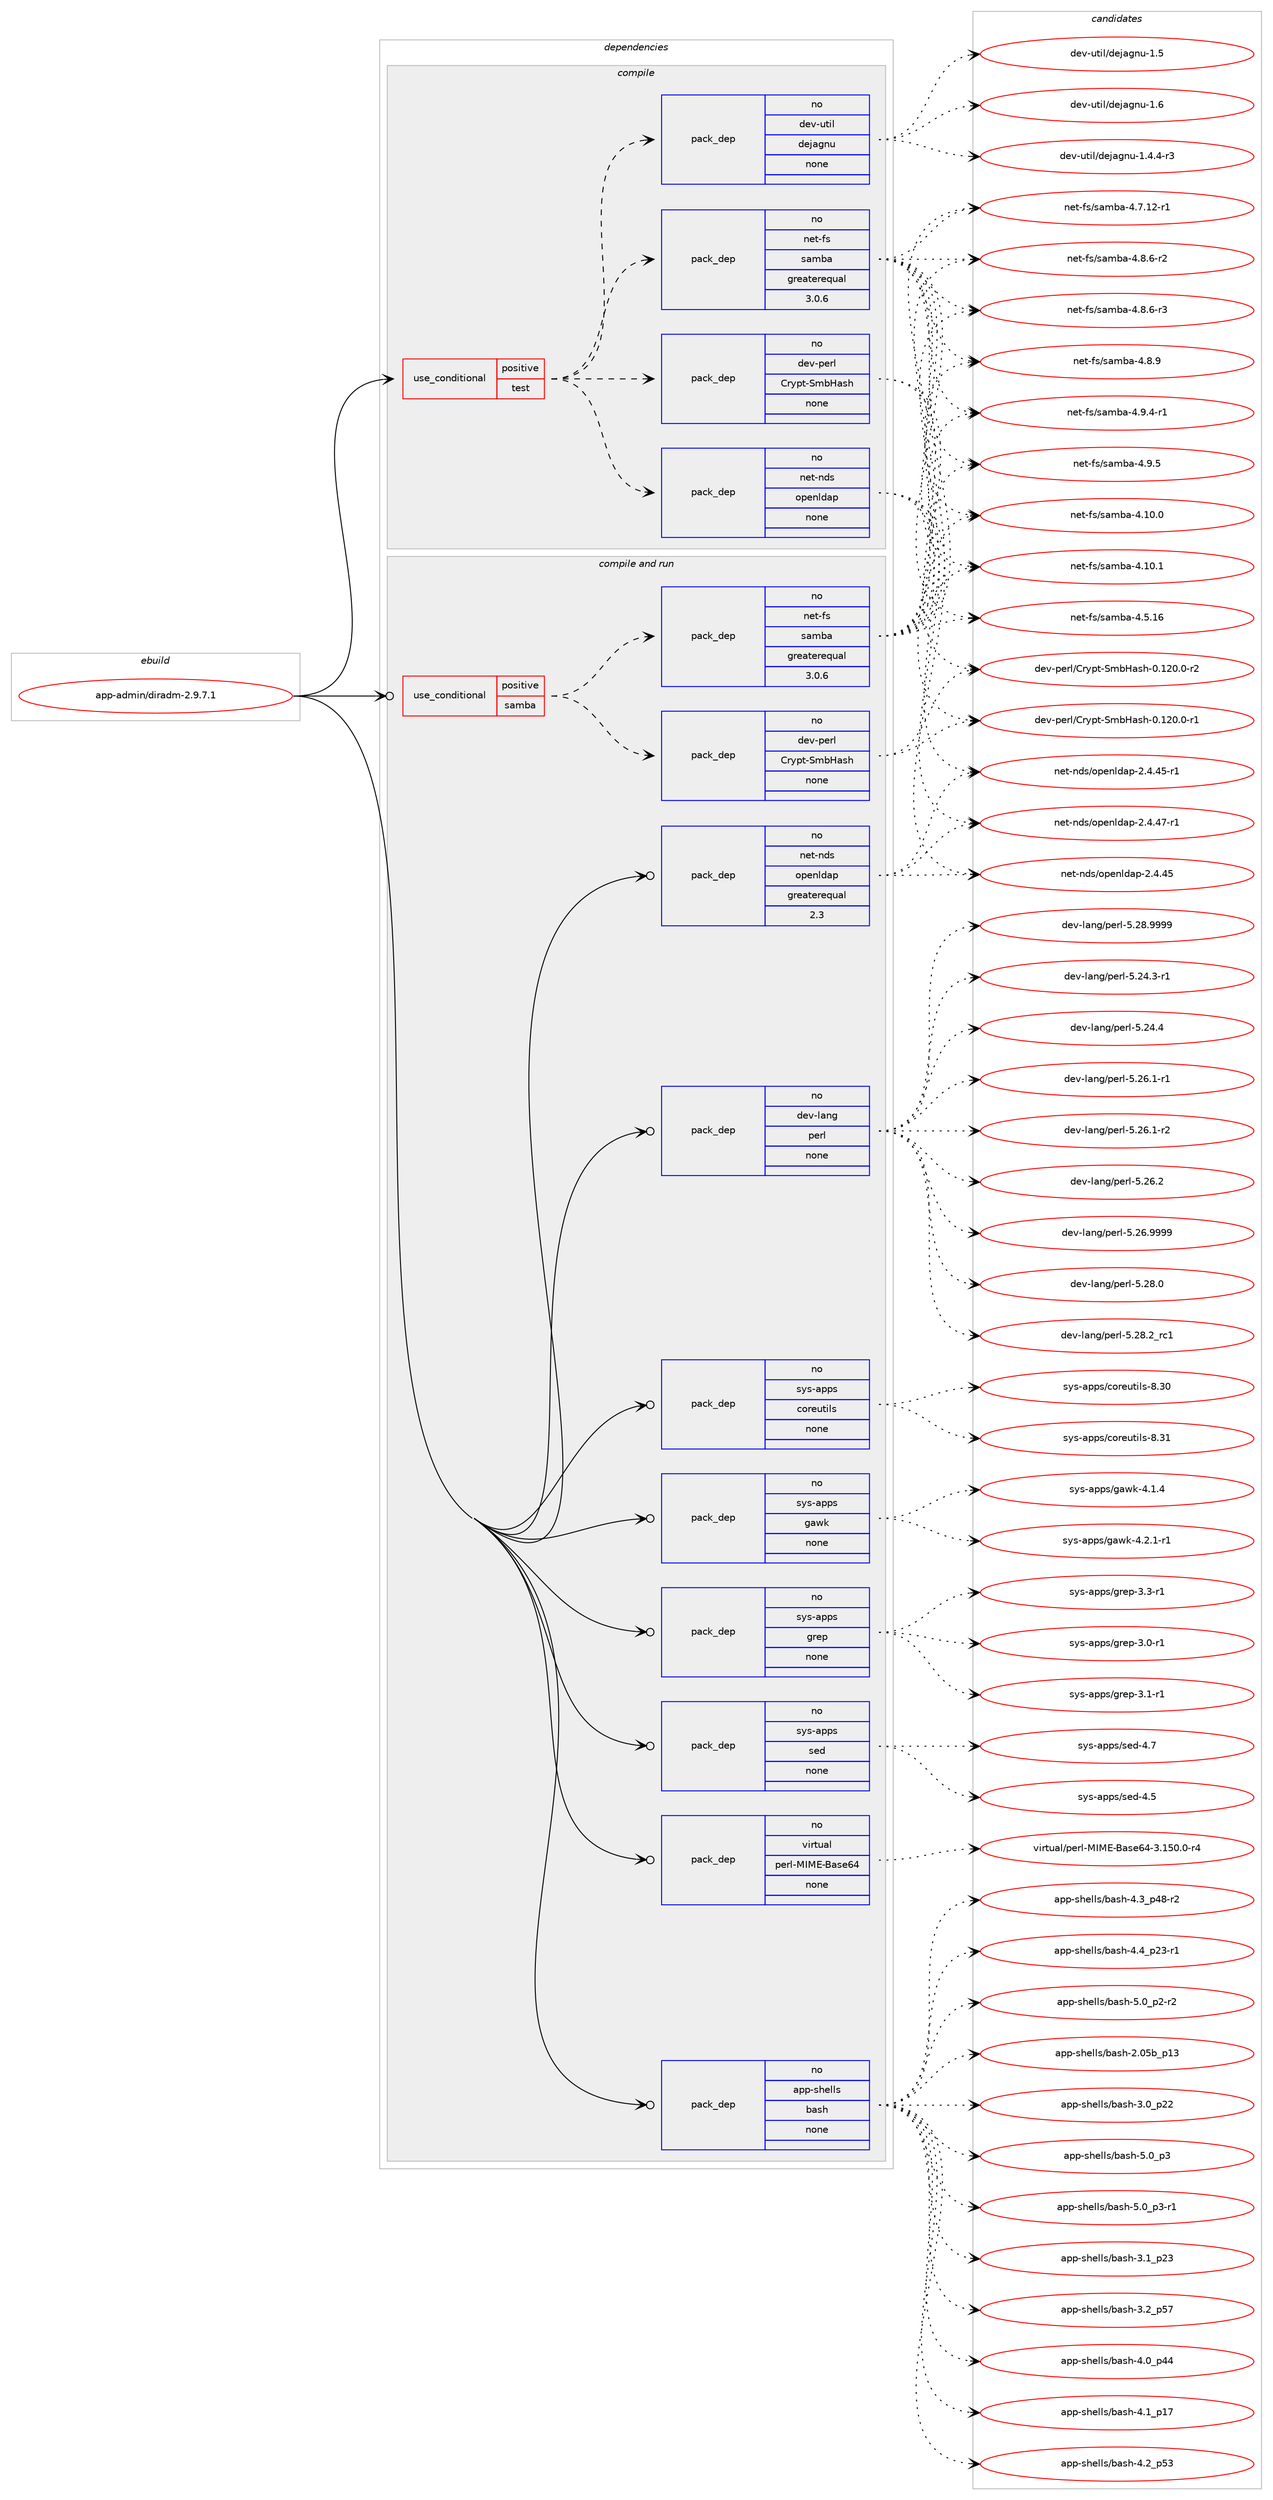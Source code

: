 digraph prolog {

# *************
# Graph options
# *************

newrank=true;
concentrate=true;
compound=true;
graph [rankdir=LR,fontname=Helvetica,fontsize=10,ranksep=1.5];#, ranksep=2.5, nodesep=0.2];
edge  [arrowhead=vee];
node  [fontname=Helvetica,fontsize=10];

# **********
# The ebuild
# **********

subgraph cluster_leftcol {
color=gray;
rank=same;
label=<<i>ebuild</i>>;
id [label="app-admin/diradm-2.9.7.1", color=red, width=4, href="../app-admin/diradm-2.9.7.1.svg"];
}

# ****************
# The dependencies
# ****************

subgraph cluster_midcol {
color=gray;
label=<<i>dependencies</i>>;
subgraph cluster_compile {
fillcolor="#eeeeee";
style=filled;
label=<<i>compile</i>>;
subgraph cond1 {
dependency4 [label=<<TABLE BORDER="0" CELLBORDER="1" CELLSPACING="0" CELLPADDING="4"><TR><TD ROWSPAN="3" CELLPADDING="10">use_conditional</TD></TR><TR><TD>positive</TD></TR><TR><TD>test</TD></TR></TABLE>>, shape=none, color=red];
subgraph pack4 {
dependency5 [label=<<TABLE BORDER="0" CELLBORDER="1" CELLSPACING="0" CELLPADDING="4" WIDTH="220"><TR><TD ROWSPAN="6" CELLPADDING="30">pack_dep</TD></TR><TR><TD WIDTH="110">no</TD></TR><TR><TD>dev-perl</TD></TR><TR><TD>Crypt-SmbHash</TD></TR><TR><TD>none</TD></TR><TR><TD></TD></TR></TABLE>>, shape=none, color=blue];
}
dependency4:e -> dependency5:w [weight=20,style="dashed",arrowhead="vee"];
subgraph pack5 {
dependency6 [label=<<TABLE BORDER="0" CELLBORDER="1" CELLSPACING="0" CELLPADDING="4" WIDTH="220"><TR><TD ROWSPAN="6" CELLPADDING="30">pack_dep</TD></TR><TR><TD WIDTH="110">no</TD></TR><TR><TD>net-fs</TD></TR><TR><TD>samba</TD></TR><TR><TD>greaterequal</TD></TR><TR><TD>3.0.6</TD></TR></TABLE>>, shape=none, color=blue];
}
dependency4:e -> dependency6:w [weight=20,style="dashed",arrowhead="vee"];
subgraph pack6 {
dependency7 [label=<<TABLE BORDER="0" CELLBORDER="1" CELLSPACING="0" CELLPADDING="4" WIDTH="220"><TR><TD ROWSPAN="6" CELLPADDING="30">pack_dep</TD></TR><TR><TD WIDTH="110">no</TD></TR><TR><TD>dev-util</TD></TR><TR><TD>dejagnu</TD></TR><TR><TD>none</TD></TR><TR><TD></TD></TR></TABLE>>, shape=none, color=blue];
}
dependency4:e -> dependency7:w [weight=20,style="dashed",arrowhead="vee"];
subgraph pack7 {
dependency8 [label=<<TABLE BORDER="0" CELLBORDER="1" CELLSPACING="0" CELLPADDING="4" WIDTH="220"><TR><TD ROWSPAN="6" CELLPADDING="30">pack_dep</TD></TR><TR><TD WIDTH="110">no</TD></TR><TR><TD>net-nds</TD></TR><TR><TD>openldap</TD></TR><TR><TD>none</TD></TR><TR><TD></TD></TR></TABLE>>, shape=none, color=blue];
}
dependency4:e -> dependency8:w [weight=20,style="dashed",arrowhead="vee"];
}
id:e -> dependency4:w [weight=20,style="solid",arrowhead="vee"];
}
subgraph cluster_compileandrun {
fillcolor="#eeeeee";
style=filled;
label=<<i>compile and run</i>>;
subgraph cond2 {
dependency9 [label=<<TABLE BORDER="0" CELLBORDER="1" CELLSPACING="0" CELLPADDING="4"><TR><TD ROWSPAN="3" CELLPADDING="10">use_conditional</TD></TR><TR><TD>positive</TD></TR><TR><TD>samba</TD></TR></TABLE>>, shape=none, color=red];
subgraph pack8 {
dependency10 [label=<<TABLE BORDER="0" CELLBORDER="1" CELLSPACING="0" CELLPADDING="4" WIDTH="220"><TR><TD ROWSPAN="6" CELLPADDING="30">pack_dep</TD></TR><TR><TD WIDTH="110">no</TD></TR><TR><TD>dev-perl</TD></TR><TR><TD>Crypt-SmbHash</TD></TR><TR><TD>none</TD></TR><TR><TD></TD></TR></TABLE>>, shape=none, color=blue];
}
dependency9:e -> dependency10:w [weight=20,style="dashed",arrowhead="vee"];
subgraph pack9 {
dependency11 [label=<<TABLE BORDER="0" CELLBORDER="1" CELLSPACING="0" CELLPADDING="4" WIDTH="220"><TR><TD ROWSPAN="6" CELLPADDING="30">pack_dep</TD></TR><TR><TD WIDTH="110">no</TD></TR><TR><TD>net-fs</TD></TR><TR><TD>samba</TD></TR><TR><TD>greaterequal</TD></TR><TR><TD>3.0.6</TD></TR></TABLE>>, shape=none, color=blue];
}
dependency9:e -> dependency11:w [weight=20,style="dashed",arrowhead="vee"];
}
id:e -> dependency9:w [weight=20,style="solid",arrowhead="odotvee"];
subgraph pack10 {
dependency12 [label=<<TABLE BORDER="0" CELLBORDER="1" CELLSPACING="0" CELLPADDING="4" WIDTH="220"><TR><TD ROWSPAN="6" CELLPADDING="30">pack_dep</TD></TR><TR><TD WIDTH="110">no</TD></TR><TR><TD>app-shells</TD></TR><TR><TD>bash</TD></TR><TR><TD>none</TD></TR><TR><TD></TD></TR></TABLE>>, shape=none, color=blue];
}
id:e -> dependency12:w [weight=20,style="solid",arrowhead="odotvee"];
subgraph pack11 {
dependency13 [label=<<TABLE BORDER="0" CELLBORDER="1" CELLSPACING="0" CELLPADDING="4" WIDTH="220"><TR><TD ROWSPAN="6" CELLPADDING="30">pack_dep</TD></TR><TR><TD WIDTH="110">no</TD></TR><TR><TD>dev-lang</TD></TR><TR><TD>perl</TD></TR><TR><TD>none</TD></TR><TR><TD></TD></TR></TABLE>>, shape=none, color=blue];
}
id:e -> dependency13:w [weight=20,style="solid",arrowhead="odotvee"];
subgraph pack12 {
dependency14 [label=<<TABLE BORDER="0" CELLBORDER="1" CELLSPACING="0" CELLPADDING="4" WIDTH="220"><TR><TD ROWSPAN="6" CELLPADDING="30">pack_dep</TD></TR><TR><TD WIDTH="110">no</TD></TR><TR><TD>net-nds</TD></TR><TR><TD>openldap</TD></TR><TR><TD>greaterequal</TD></TR><TR><TD>2.3</TD></TR></TABLE>>, shape=none, color=blue];
}
id:e -> dependency14:w [weight=20,style="solid",arrowhead="odotvee"];
subgraph pack13 {
dependency15 [label=<<TABLE BORDER="0" CELLBORDER="1" CELLSPACING="0" CELLPADDING="4" WIDTH="220"><TR><TD ROWSPAN="6" CELLPADDING="30">pack_dep</TD></TR><TR><TD WIDTH="110">no</TD></TR><TR><TD>sys-apps</TD></TR><TR><TD>coreutils</TD></TR><TR><TD>none</TD></TR><TR><TD></TD></TR></TABLE>>, shape=none, color=blue];
}
id:e -> dependency15:w [weight=20,style="solid",arrowhead="odotvee"];
subgraph pack14 {
dependency16 [label=<<TABLE BORDER="0" CELLBORDER="1" CELLSPACING="0" CELLPADDING="4" WIDTH="220"><TR><TD ROWSPAN="6" CELLPADDING="30">pack_dep</TD></TR><TR><TD WIDTH="110">no</TD></TR><TR><TD>sys-apps</TD></TR><TR><TD>gawk</TD></TR><TR><TD>none</TD></TR><TR><TD></TD></TR></TABLE>>, shape=none, color=blue];
}
id:e -> dependency16:w [weight=20,style="solid",arrowhead="odotvee"];
subgraph pack15 {
dependency17 [label=<<TABLE BORDER="0" CELLBORDER="1" CELLSPACING="0" CELLPADDING="4" WIDTH="220"><TR><TD ROWSPAN="6" CELLPADDING="30">pack_dep</TD></TR><TR><TD WIDTH="110">no</TD></TR><TR><TD>sys-apps</TD></TR><TR><TD>grep</TD></TR><TR><TD>none</TD></TR><TR><TD></TD></TR></TABLE>>, shape=none, color=blue];
}
id:e -> dependency17:w [weight=20,style="solid",arrowhead="odotvee"];
subgraph pack16 {
dependency18 [label=<<TABLE BORDER="0" CELLBORDER="1" CELLSPACING="0" CELLPADDING="4" WIDTH="220"><TR><TD ROWSPAN="6" CELLPADDING="30">pack_dep</TD></TR><TR><TD WIDTH="110">no</TD></TR><TR><TD>sys-apps</TD></TR><TR><TD>sed</TD></TR><TR><TD>none</TD></TR><TR><TD></TD></TR></TABLE>>, shape=none, color=blue];
}
id:e -> dependency18:w [weight=20,style="solid",arrowhead="odotvee"];
subgraph pack17 {
dependency19 [label=<<TABLE BORDER="0" CELLBORDER="1" CELLSPACING="0" CELLPADDING="4" WIDTH="220"><TR><TD ROWSPAN="6" CELLPADDING="30">pack_dep</TD></TR><TR><TD WIDTH="110">no</TD></TR><TR><TD>virtual</TD></TR><TR><TD>perl-MIME-Base64</TD></TR><TR><TD>none</TD></TR><TR><TD></TD></TR></TABLE>>, shape=none, color=blue];
}
id:e -> dependency19:w [weight=20,style="solid",arrowhead="odotvee"];
}
subgraph cluster_run {
fillcolor="#eeeeee";
style=filled;
label=<<i>run</i>>;
}
}

# **************
# The candidates
# **************

subgraph cluster_choices {
rank=same;
color=gray;
label=<<i>candidates</i>>;

subgraph choice4 {
color=black;
nodesep=1;
choice100101118451121011141084767114121112116458310998729711510445484649504846484511449 [label="dev-perl/Crypt-SmbHash-0.120.0-r1", color=red, width=4,href="../dev-perl/Crypt-SmbHash-0.120.0-r1.svg"];
choice100101118451121011141084767114121112116458310998729711510445484649504846484511450 [label="dev-perl/Crypt-SmbHash-0.120.0-r2", color=red, width=4,href="../dev-perl/Crypt-SmbHash-0.120.0-r2.svg"];
dependency5:e -> choice100101118451121011141084767114121112116458310998729711510445484649504846484511449:w [style=dotted,weight="100"];
dependency5:e -> choice100101118451121011141084767114121112116458310998729711510445484649504846484511450:w [style=dotted,weight="100"];
}
subgraph choice5 {
color=black;
nodesep=1;
choice110101116451021154711597109989745524649484648 [label="net-fs/samba-4.10.0", color=red, width=4,href="../net-fs/samba-4.10.0.svg"];
choice110101116451021154711597109989745524649484649 [label="net-fs/samba-4.10.1", color=red, width=4,href="../net-fs/samba-4.10.1.svg"];
choice110101116451021154711597109989745524653464954 [label="net-fs/samba-4.5.16", color=red, width=4,href="../net-fs/samba-4.5.16.svg"];
choice1101011164510211547115971099897455246554649504511449 [label="net-fs/samba-4.7.12-r1", color=red, width=4,href="../net-fs/samba-4.7.12-r1.svg"];
choice11010111645102115471159710998974552465646544511450 [label="net-fs/samba-4.8.6-r2", color=red, width=4,href="../net-fs/samba-4.8.6-r2.svg"];
choice11010111645102115471159710998974552465646544511451 [label="net-fs/samba-4.8.6-r3", color=red, width=4,href="../net-fs/samba-4.8.6-r3.svg"];
choice1101011164510211547115971099897455246564657 [label="net-fs/samba-4.8.9", color=red, width=4,href="../net-fs/samba-4.8.9.svg"];
choice11010111645102115471159710998974552465746524511449 [label="net-fs/samba-4.9.4-r1", color=red, width=4,href="../net-fs/samba-4.9.4-r1.svg"];
choice1101011164510211547115971099897455246574653 [label="net-fs/samba-4.9.5", color=red, width=4,href="../net-fs/samba-4.9.5.svg"];
dependency6:e -> choice110101116451021154711597109989745524649484648:w [style=dotted,weight="100"];
dependency6:e -> choice110101116451021154711597109989745524649484649:w [style=dotted,weight="100"];
dependency6:e -> choice110101116451021154711597109989745524653464954:w [style=dotted,weight="100"];
dependency6:e -> choice1101011164510211547115971099897455246554649504511449:w [style=dotted,weight="100"];
dependency6:e -> choice11010111645102115471159710998974552465646544511450:w [style=dotted,weight="100"];
dependency6:e -> choice11010111645102115471159710998974552465646544511451:w [style=dotted,weight="100"];
dependency6:e -> choice1101011164510211547115971099897455246564657:w [style=dotted,weight="100"];
dependency6:e -> choice11010111645102115471159710998974552465746524511449:w [style=dotted,weight="100"];
dependency6:e -> choice1101011164510211547115971099897455246574653:w [style=dotted,weight="100"];
}
subgraph choice6 {
color=black;
nodesep=1;
choice1001011184511711610510847100101106971031101174549465246524511451 [label="dev-util/dejagnu-1.4.4-r3", color=red, width=4,href="../dev-util/dejagnu-1.4.4-r3.svg"];
choice10010111845117116105108471001011069710311011745494653 [label="dev-util/dejagnu-1.5", color=red, width=4,href="../dev-util/dejagnu-1.5.svg"];
choice10010111845117116105108471001011069710311011745494654 [label="dev-util/dejagnu-1.6", color=red, width=4,href="../dev-util/dejagnu-1.6.svg"];
dependency7:e -> choice1001011184511711610510847100101106971031101174549465246524511451:w [style=dotted,weight="100"];
dependency7:e -> choice10010111845117116105108471001011069710311011745494653:w [style=dotted,weight="100"];
dependency7:e -> choice10010111845117116105108471001011069710311011745494654:w [style=dotted,weight="100"];
}
subgraph choice7 {
color=black;
nodesep=1;
choice11010111645110100115471111121011101081009711245504652465253 [label="net-nds/openldap-2.4.45", color=red, width=4,href="../net-nds/openldap-2.4.45.svg"];
choice110101116451101001154711111210111010810097112455046524652534511449 [label="net-nds/openldap-2.4.45-r1", color=red, width=4,href="../net-nds/openldap-2.4.45-r1.svg"];
choice110101116451101001154711111210111010810097112455046524652554511449 [label="net-nds/openldap-2.4.47-r1", color=red, width=4,href="../net-nds/openldap-2.4.47-r1.svg"];
dependency8:e -> choice11010111645110100115471111121011101081009711245504652465253:w [style=dotted,weight="100"];
dependency8:e -> choice110101116451101001154711111210111010810097112455046524652534511449:w [style=dotted,weight="100"];
dependency8:e -> choice110101116451101001154711111210111010810097112455046524652554511449:w [style=dotted,weight="100"];
}
subgraph choice8 {
color=black;
nodesep=1;
choice100101118451121011141084767114121112116458310998729711510445484649504846484511449 [label="dev-perl/Crypt-SmbHash-0.120.0-r1", color=red, width=4,href="../dev-perl/Crypt-SmbHash-0.120.0-r1.svg"];
choice100101118451121011141084767114121112116458310998729711510445484649504846484511450 [label="dev-perl/Crypt-SmbHash-0.120.0-r2", color=red, width=4,href="../dev-perl/Crypt-SmbHash-0.120.0-r2.svg"];
dependency10:e -> choice100101118451121011141084767114121112116458310998729711510445484649504846484511449:w [style=dotted,weight="100"];
dependency10:e -> choice100101118451121011141084767114121112116458310998729711510445484649504846484511450:w [style=dotted,weight="100"];
}
subgraph choice9 {
color=black;
nodesep=1;
choice110101116451021154711597109989745524649484648 [label="net-fs/samba-4.10.0", color=red, width=4,href="../net-fs/samba-4.10.0.svg"];
choice110101116451021154711597109989745524649484649 [label="net-fs/samba-4.10.1", color=red, width=4,href="../net-fs/samba-4.10.1.svg"];
choice110101116451021154711597109989745524653464954 [label="net-fs/samba-4.5.16", color=red, width=4,href="../net-fs/samba-4.5.16.svg"];
choice1101011164510211547115971099897455246554649504511449 [label="net-fs/samba-4.7.12-r1", color=red, width=4,href="../net-fs/samba-4.7.12-r1.svg"];
choice11010111645102115471159710998974552465646544511450 [label="net-fs/samba-4.8.6-r2", color=red, width=4,href="../net-fs/samba-4.8.6-r2.svg"];
choice11010111645102115471159710998974552465646544511451 [label="net-fs/samba-4.8.6-r3", color=red, width=4,href="../net-fs/samba-4.8.6-r3.svg"];
choice1101011164510211547115971099897455246564657 [label="net-fs/samba-4.8.9", color=red, width=4,href="../net-fs/samba-4.8.9.svg"];
choice11010111645102115471159710998974552465746524511449 [label="net-fs/samba-4.9.4-r1", color=red, width=4,href="../net-fs/samba-4.9.4-r1.svg"];
choice1101011164510211547115971099897455246574653 [label="net-fs/samba-4.9.5", color=red, width=4,href="../net-fs/samba-4.9.5.svg"];
dependency11:e -> choice110101116451021154711597109989745524649484648:w [style=dotted,weight="100"];
dependency11:e -> choice110101116451021154711597109989745524649484649:w [style=dotted,weight="100"];
dependency11:e -> choice110101116451021154711597109989745524653464954:w [style=dotted,weight="100"];
dependency11:e -> choice1101011164510211547115971099897455246554649504511449:w [style=dotted,weight="100"];
dependency11:e -> choice11010111645102115471159710998974552465646544511450:w [style=dotted,weight="100"];
dependency11:e -> choice11010111645102115471159710998974552465646544511451:w [style=dotted,weight="100"];
dependency11:e -> choice1101011164510211547115971099897455246564657:w [style=dotted,weight="100"];
dependency11:e -> choice11010111645102115471159710998974552465746524511449:w [style=dotted,weight="100"];
dependency11:e -> choice1101011164510211547115971099897455246574653:w [style=dotted,weight="100"];
}
subgraph choice10 {
color=black;
nodesep=1;
choice9711211245115104101108108115479897115104455046485398951124951 [label="app-shells/bash-2.05b_p13", color=red, width=4,href="../app-shells/bash-2.05b_p13.svg"];
choice971121124511510410110810811547989711510445514648951125050 [label="app-shells/bash-3.0_p22", color=red, width=4,href="../app-shells/bash-3.0_p22.svg"];
choice971121124511510410110810811547989711510445514649951125051 [label="app-shells/bash-3.1_p23", color=red, width=4,href="../app-shells/bash-3.1_p23.svg"];
choice971121124511510410110810811547989711510445514650951125355 [label="app-shells/bash-3.2_p57", color=red, width=4,href="../app-shells/bash-3.2_p57.svg"];
choice971121124511510410110810811547989711510445524648951125252 [label="app-shells/bash-4.0_p44", color=red, width=4,href="../app-shells/bash-4.0_p44.svg"];
choice971121124511510410110810811547989711510445524649951124955 [label="app-shells/bash-4.1_p17", color=red, width=4,href="../app-shells/bash-4.1_p17.svg"];
choice971121124511510410110810811547989711510445524650951125351 [label="app-shells/bash-4.2_p53", color=red, width=4,href="../app-shells/bash-4.2_p53.svg"];
choice9711211245115104101108108115479897115104455246519511252564511450 [label="app-shells/bash-4.3_p48-r2", color=red, width=4,href="../app-shells/bash-4.3_p48-r2.svg"];
choice9711211245115104101108108115479897115104455246529511250514511449 [label="app-shells/bash-4.4_p23-r1", color=red, width=4,href="../app-shells/bash-4.4_p23-r1.svg"];
choice97112112451151041011081081154798971151044553464895112504511450 [label="app-shells/bash-5.0_p2-r2", color=red, width=4,href="../app-shells/bash-5.0_p2-r2.svg"];
choice9711211245115104101108108115479897115104455346489511251 [label="app-shells/bash-5.0_p3", color=red, width=4,href="../app-shells/bash-5.0_p3.svg"];
choice97112112451151041011081081154798971151044553464895112514511449 [label="app-shells/bash-5.0_p3-r1", color=red, width=4,href="../app-shells/bash-5.0_p3-r1.svg"];
dependency12:e -> choice9711211245115104101108108115479897115104455046485398951124951:w [style=dotted,weight="100"];
dependency12:e -> choice971121124511510410110810811547989711510445514648951125050:w [style=dotted,weight="100"];
dependency12:e -> choice971121124511510410110810811547989711510445514649951125051:w [style=dotted,weight="100"];
dependency12:e -> choice971121124511510410110810811547989711510445514650951125355:w [style=dotted,weight="100"];
dependency12:e -> choice971121124511510410110810811547989711510445524648951125252:w [style=dotted,weight="100"];
dependency12:e -> choice971121124511510410110810811547989711510445524649951124955:w [style=dotted,weight="100"];
dependency12:e -> choice971121124511510410110810811547989711510445524650951125351:w [style=dotted,weight="100"];
dependency12:e -> choice9711211245115104101108108115479897115104455246519511252564511450:w [style=dotted,weight="100"];
dependency12:e -> choice9711211245115104101108108115479897115104455246529511250514511449:w [style=dotted,weight="100"];
dependency12:e -> choice97112112451151041011081081154798971151044553464895112504511450:w [style=dotted,weight="100"];
dependency12:e -> choice9711211245115104101108108115479897115104455346489511251:w [style=dotted,weight="100"];
dependency12:e -> choice97112112451151041011081081154798971151044553464895112514511449:w [style=dotted,weight="100"];
}
subgraph choice11 {
color=black;
nodesep=1;
choice100101118451089711010347112101114108455346505246514511449 [label="dev-lang/perl-5.24.3-r1", color=red, width=4,href="../dev-lang/perl-5.24.3-r1.svg"];
choice10010111845108971101034711210111410845534650524652 [label="dev-lang/perl-5.24.4", color=red, width=4,href="../dev-lang/perl-5.24.4.svg"];
choice100101118451089711010347112101114108455346505446494511449 [label="dev-lang/perl-5.26.1-r1", color=red, width=4,href="../dev-lang/perl-5.26.1-r1.svg"];
choice100101118451089711010347112101114108455346505446494511450 [label="dev-lang/perl-5.26.1-r2", color=red, width=4,href="../dev-lang/perl-5.26.1-r2.svg"];
choice10010111845108971101034711210111410845534650544650 [label="dev-lang/perl-5.26.2", color=red, width=4,href="../dev-lang/perl-5.26.2.svg"];
choice10010111845108971101034711210111410845534650544657575757 [label="dev-lang/perl-5.26.9999", color=red, width=4,href="../dev-lang/perl-5.26.9999.svg"];
choice10010111845108971101034711210111410845534650564648 [label="dev-lang/perl-5.28.0", color=red, width=4,href="../dev-lang/perl-5.28.0.svg"];
choice10010111845108971101034711210111410845534650564650951149949 [label="dev-lang/perl-5.28.2_rc1", color=red, width=4,href="../dev-lang/perl-5.28.2_rc1.svg"];
choice10010111845108971101034711210111410845534650564657575757 [label="dev-lang/perl-5.28.9999", color=red, width=4,href="../dev-lang/perl-5.28.9999.svg"];
dependency13:e -> choice100101118451089711010347112101114108455346505246514511449:w [style=dotted,weight="100"];
dependency13:e -> choice10010111845108971101034711210111410845534650524652:w [style=dotted,weight="100"];
dependency13:e -> choice100101118451089711010347112101114108455346505446494511449:w [style=dotted,weight="100"];
dependency13:e -> choice100101118451089711010347112101114108455346505446494511450:w [style=dotted,weight="100"];
dependency13:e -> choice10010111845108971101034711210111410845534650544650:w [style=dotted,weight="100"];
dependency13:e -> choice10010111845108971101034711210111410845534650544657575757:w [style=dotted,weight="100"];
dependency13:e -> choice10010111845108971101034711210111410845534650564648:w [style=dotted,weight="100"];
dependency13:e -> choice10010111845108971101034711210111410845534650564650951149949:w [style=dotted,weight="100"];
dependency13:e -> choice10010111845108971101034711210111410845534650564657575757:w [style=dotted,weight="100"];
}
subgraph choice12 {
color=black;
nodesep=1;
choice11010111645110100115471111121011101081009711245504652465253 [label="net-nds/openldap-2.4.45", color=red, width=4,href="../net-nds/openldap-2.4.45.svg"];
choice110101116451101001154711111210111010810097112455046524652534511449 [label="net-nds/openldap-2.4.45-r1", color=red, width=4,href="../net-nds/openldap-2.4.45-r1.svg"];
choice110101116451101001154711111210111010810097112455046524652554511449 [label="net-nds/openldap-2.4.47-r1", color=red, width=4,href="../net-nds/openldap-2.4.47-r1.svg"];
dependency14:e -> choice11010111645110100115471111121011101081009711245504652465253:w [style=dotted,weight="100"];
dependency14:e -> choice110101116451101001154711111210111010810097112455046524652534511449:w [style=dotted,weight="100"];
dependency14:e -> choice110101116451101001154711111210111010810097112455046524652554511449:w [style=dotted,weight="100"];
}
subgraph choice13 {
color=black;
nodesep=1;
choice115121115459711211211547991111141011171161051081154556465148 [label="sys-apps/coreutils-8.30", color=red, width=4,href="../sys-apps/coreutils-8.30.svg"];
choice115121115459711211211547991111141011171161051081154556465149 [label="sys-apps/coreutils-8.31", color=red, width=4,href="../sys-apps/coreutils-8.31.svg"];
dependency15:e -> choice115121115459711211211547991111141011171161051081154556465148:w [style=dotted,weight="100"];
dependency15:e -> choice115121115459711211211547991111141011171161051081154556465149:w [style=dotted,weight="100"];
}
subgraph choice14 {
color=black;
nodesep=1;
choice11512111545971121121154710397119107455246494652 [label="sys-apps/gawk-4.1.4", color=red, width=4,href="../sys-apps/gawk-4.1.4.svg"];
choice115121115459711211211547103971191074552465046494511449 [label="sys-apps/gawk-4.2.1-r1", color=red, width=4,href="../sys-apps/gawk-4.2.1-r1.svg"];
dependency16:e -> choice11512111545971121121154710397119107455246494652:w [style=dotted,weight="100"];
dependency16:e -> choice115121115459711211211547103971191074552465046494511449:w [style=dotted,weight="100"];
}
subgraph choice15 {
color=black;
nodesep=1;
choice115121115459711211211547103114101112455146484511449 [label="sys-apps/grep-3.0-r1", color=red, width=4,href="../sys-apps/grep-3.0-r1.svg"];
choice115121115459711211211547103114101112455146494511449 [label="sys-apps/grep-3.1-r1", color=red, width=4,href="../sys-apps/grep-3.1-r1.svg"];
choice115121115459711211211547103114101112455146514511449 [label="sys-apps/grep-3.3-r1", color=red, width=4,href="../sys-apps/grep-3.3-r1.svg"];
dependency17:e -> choice115121115459711211211547103114101112455146484511449:w [style=dotted,weight="100"];
dependency17:e -> choice115121115459711211211547103114101112455146494511449:w [style=dotted,weight="100"];
dependency17:e -> choice115121115459711211211547103114101112455146514511449:w [style=dotted,weight="100"];
}
subgraph choice16 {
color=black;
nodesep=1;
choice11512111545971121121154711510110045524653 [label="sys-apps/sed-4.5", color=red, width=4,href="../sys-apps/sed-4.5.svg"];
choice11512111545971121121154711510110045524655 [label="sys-apps/sed-4.7", color=red, width=4,href="../sys-apps/sed-4.7.svg"];
dependency18:e -> choice11512111545971121121154711510110045524653:w [style=dotted,weight="100"];
dependency18:e -> choice11512111545971121121154711510110045524655:w [style=dotted,weight="100"];
}
subgraph choice17 {
color=black;
nodesep=1;
choice11810511411611797108471121011141084577737769456697115101545245514649534846484511452 [label="virtual/perl-MIME-Base64-3.150.0-r4", color=red, width=4,href="../virtual/perl-MIME-Base64-3.150.0-r4.svg"];
dependency19:e -> choice11810511411611797108471121011141084577737769456697115101545245514649534846484511452:w [style=dotted,weight="100"];
}
}

}
